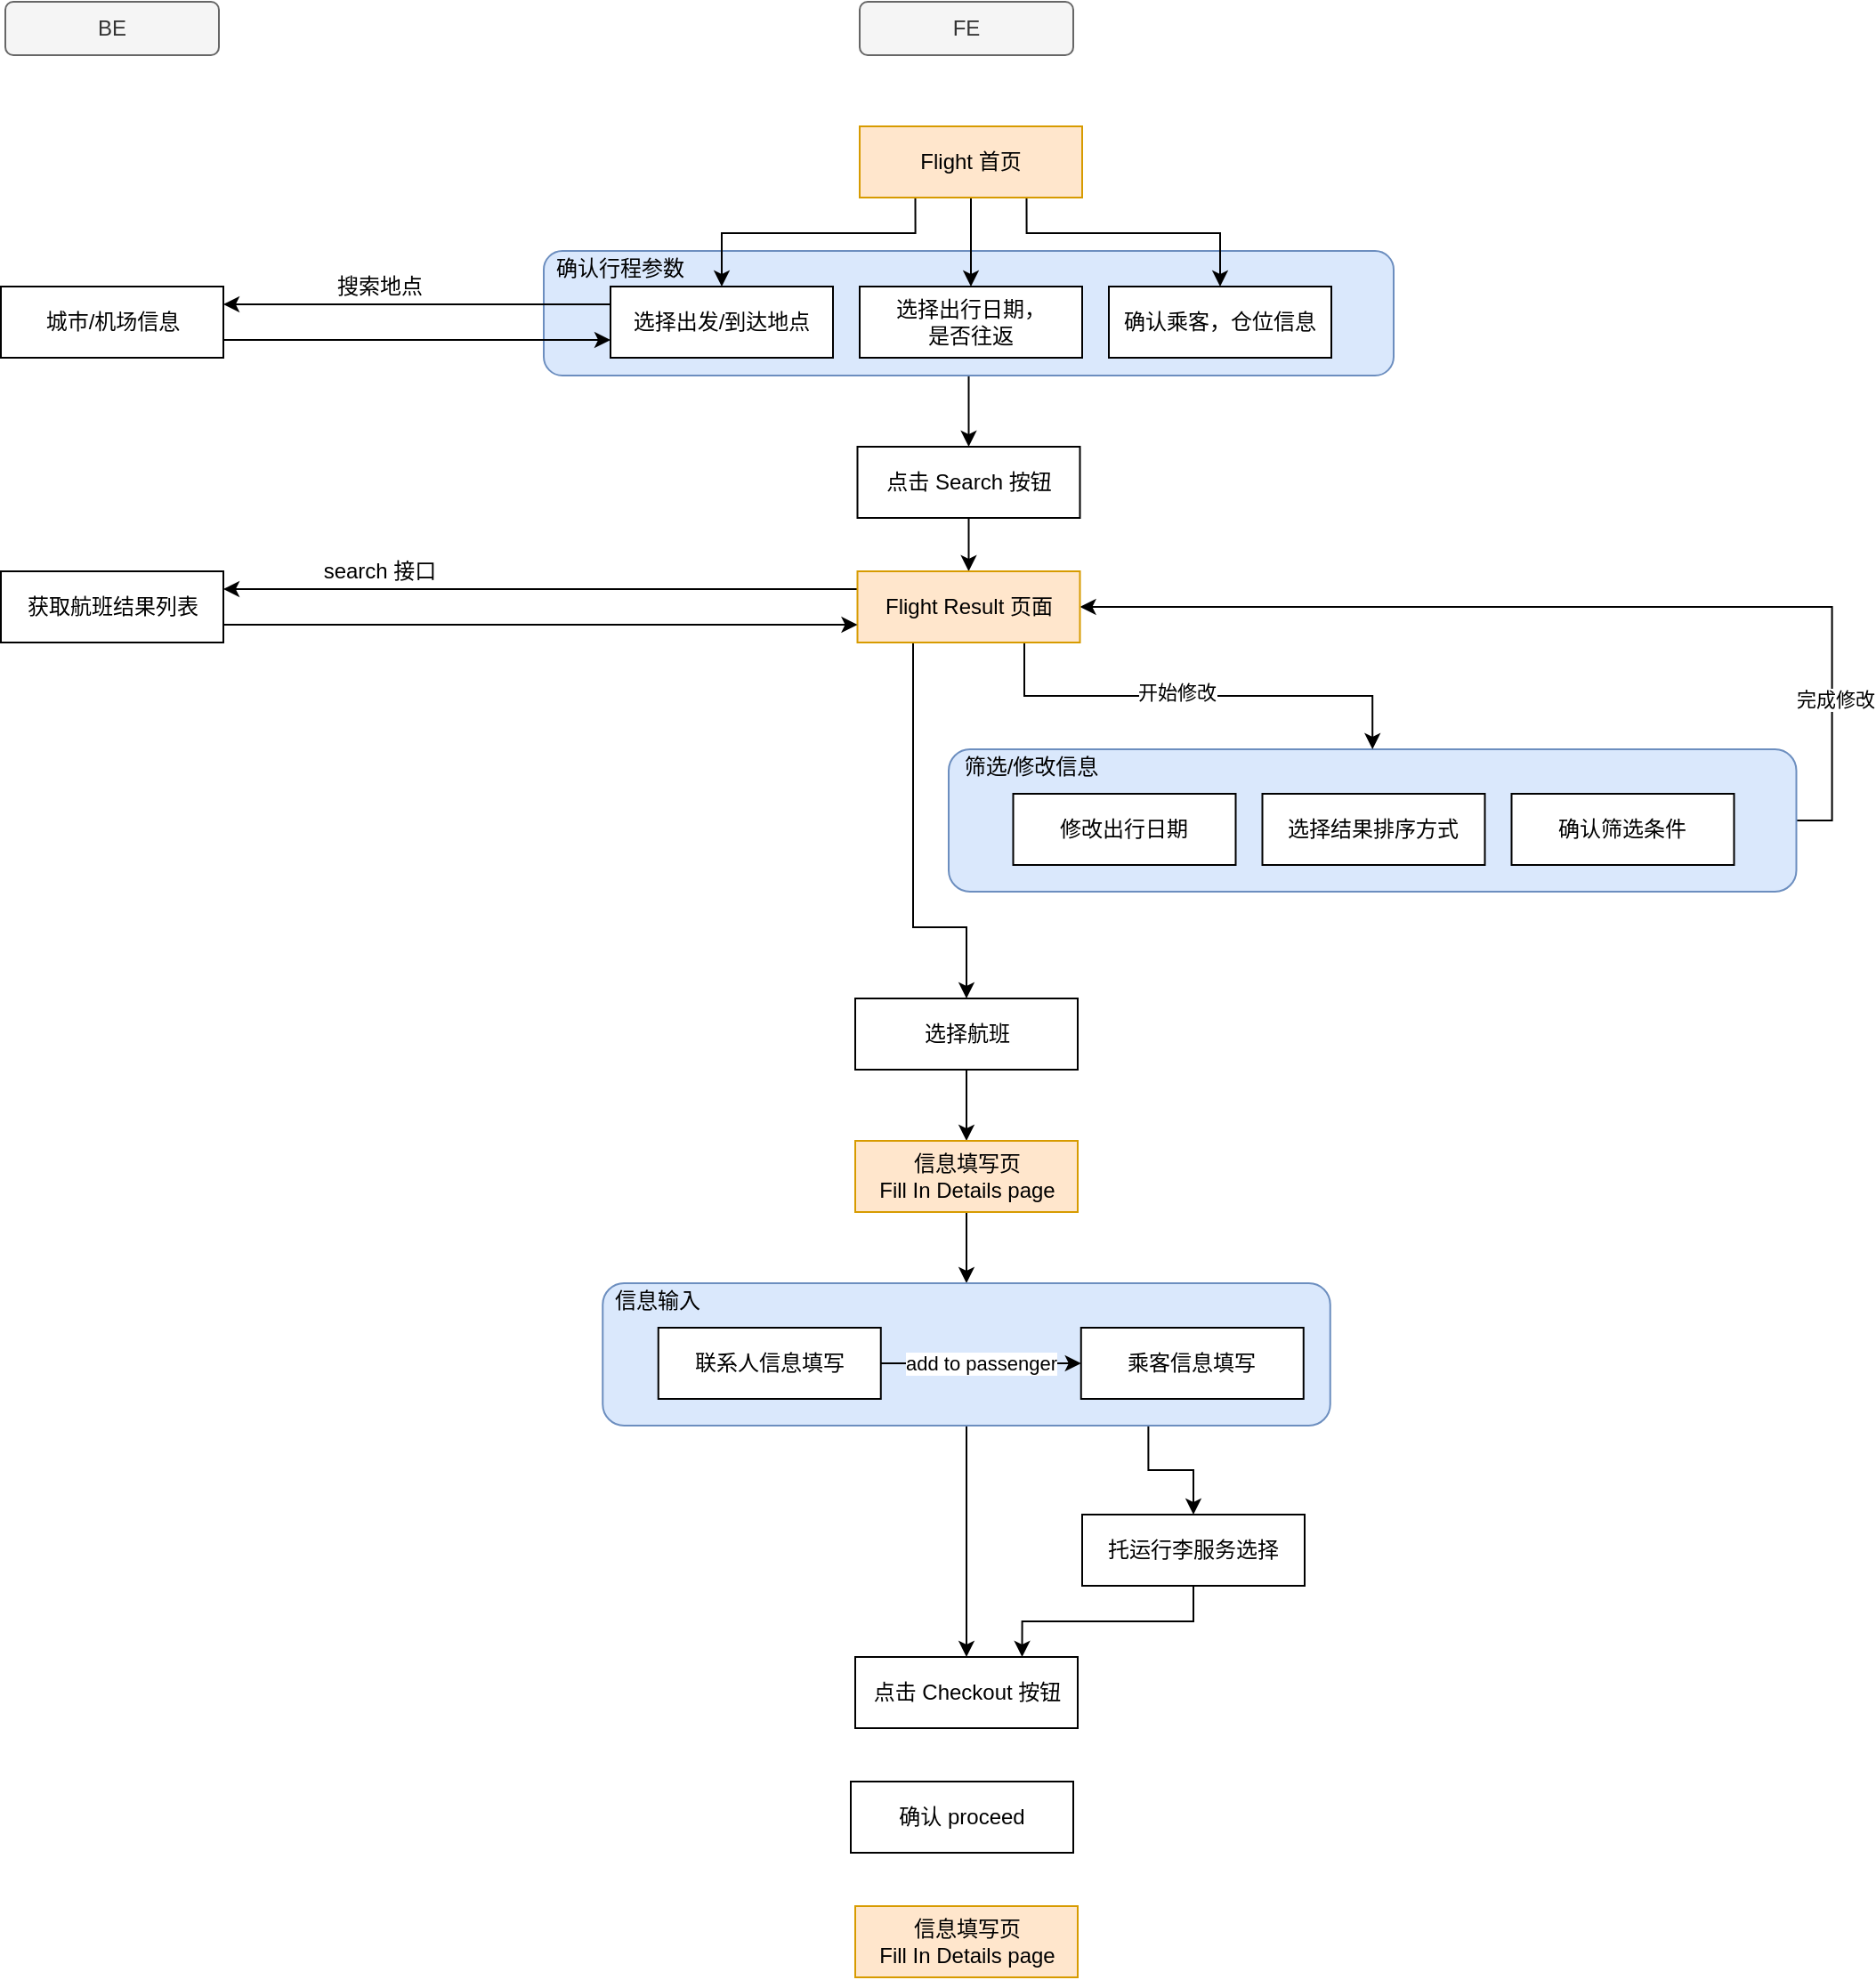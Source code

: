 <mxfile version="14.6.13" type="github" pages="2">
  <diagram id="NdDg-pIEJNMxbpomTVMd" name="main process">
    <mxGraphModel dx="1366" dy="752" grid="1" gridSize="10" guides="1" tooltips="1" connect="1" arrows="1" fold="1" page="1" pageScale="1" pageWidth="1100" pageHeight="850" math="0" shadow="0">
      <root>
        <mxCell id="0" />
        <mxCell id="1" parent="0" />
        <mxCell id="epy-HNv6PY6IYM6R7f2u-43" style="edgeStyle=orthogonalEdgeStyle;rounded=0;orthogonalLoop=1;jettySize=auto;html=1;exitX=1;exitY=0.5;exitDx=0;exitDy=0;entryX=1;entryY=0.5;entryDx=0;entryDy=0;" edge="1" parent="1" source="epy-HNv6PY6IYM6R7f2u-40" target="epy-HNv6PY6IYM6R7f2u-12">
          <mxGeometry relative="1" as="geometry" />
        </mxCell>
        <mxCell id="epy-HNv6PY6IYM6R7f2u-46" value="完成修改" style="edgeLabel;html=1;align=center;verticalAlign=middle;resizable=0;points=[];" vertex="1" connectable="0" parent="epy-HNv6PY6IYM6R7f2u-43">
          <mxGeometry x="-0.686" y="-1" relative="1" as="geometry">
            <mxPoint as="offset" />
          </mxGeometry>
        </mxCell>
        <mxCell id="epy-HNv6PY6IYM6R7f2u-40" value="" style="rounded=1;whiteSpace=wrap;html=1;fillColor=#dae8fc;strokeColor=#6c8ebf;align=center;" vertex="1" parent="1">
          <mxGeometry x="630" y="430" width="476.25" height="80" as="geometry" />
        </mxCell>
        <mxCell id="epy-HNv6PY6IYM6R7f2u-28" style="edgeStyle=orthogonalEdgeStyle;rounded=0;orthogonalLoop=1;jettySize=auto;html=1;exitX=0.5;exitY=1;exitDx=0;exitDy=0;entryX=0.5;entryY=0;entryDx=0;entryDy=0;" edge="1" parent="1" source="epy-HNv6PY6IYM6R7f2u-26" target="epy-HNv6PY6IYM6R7f2u-5">
          <mxGeometry relative="1" as="geometry" />
        </mxCell>
        <mxCell id="epy-HNv6PY6IYM6R7f2u-26" value="" style="rounded=1;whiteSpace=wrap;html=1;fillColor=#dae8fc;strokeColor=#6c8ebf;align=center;" vertex="1" parent="1">
          <mxGeometry x="402.5" y="150" width="477.5" height="70" as="geometry" />
        </mxCell>
        <mxCell id="epy-HNv6PY6IYM6R7f2u-23" style="edgeStyle=orthogonalEdgeStyle;rounded=0;orthogonalLoop=1;jettySize=auto;html=1;exitX=0.25;exitY=1;exitDx=0;exitDy=0;entryX=0.5;entryY=0;entryDx=0;entryDy=0;" edge="1" parent="1" source="epy-HNv6PY6IYM6R7f2u-2" target="epy-HNv6PY6IYM6R7f2u-20">
          <mxGeometry relative="1" as="geometry">
            <Array as="points">
              <mxPoint x="611" y="140" />
              <mxPoint x="502" y="140" />
            </Array>
          </mxGeometry>
        </mxCell>
        <mxCell id="epy-HNv6PY6IYM6R7f2u-24" style="edgeStyle=orthogonalEdgeStyle;rounded=0;orthogonalLoop=1;jettySize=auto;html=1;exitX=0.5;exitY=1;exitDx=0;exitDy=0;entryX=0.5;entryY=0;entryDx=0;entryDy=0;" edge="1" parent="1" source="epy-HNv6PY6IYM6R7f2u-2" target="epy-HNv6PY6IYM6R7f2u-21">
          <mxGeometry relative="1" as="geometry" />
        </mxCell>
        <mxCell id="epy-HNv6PY6IYM6R7f2u-25" style="edgeStyle=orthogonalEdgeStyle;rounded=0;orthogonalLoop=1;jettySize=auto;html=1;exitX=0.75;exitY=1;exitDx=0;exitDy=0;entryX=0.5;entryY=0;entryDx=0;entryDy=0;" edge="1" parent="1" source="epy-HNv6PY6IYM6R7f2u-2" target="epy-HNv6PY6IYM6R7f2u-22">
          <mxGeometry relative="1" as="geometry">
            <Array as="points">
              <mxPoint x="674" y="140" />
              <mxPoint x="782" y="140" />
            </Array>
          </mxGeometry>
        </mxCell>
        <mxCell id="epy-HNv6PY6IYM6R7f2u-2" value="Flight 首页" style="rounded=0;whiteSpace=wrap;html=1;fillColor=#ffe6cc;strokeColor=#d79b00;" vertex="1" parent="1">
          <mxGeometry x="580.0" y="80" width="125" height="40" as="geometry" />
        </mxCell>
        <mxCell id="epy-HNv6PY6IYM6R7f2u-13" style="edgeStyle=orthogonalEdgeStyle;rounded=0;orthogonalLoop=1;jettySize=auto;html=1;exitX=0.5;exitY=1;exitDx=0;exitDy=0;entryX=0.5;entryY=0;entryDx=0;entryDy=0;" edge="1" parent="1" source="epy-HNv6PY6IYM6R7f2u-5" target="epy-HNv6PY6IYM6R7f2u-12">
          <mxGeometry relative="1" as="geometry" />
        </mxCell>
        <mxCell id="epy-HNv6PY6IYM6R7f2u-5" value="点击 Search 按钮" style="rounded=0;whiteSpace=wrap;html=1;" vertex="1" parent="1">
          <mxGeometry x="578.75" y="260" width="125" height="40" as="geometry" />
        </mxCell>
        <mxCell id="epy-HNv6PY6IYM6R7f2u-37" style="edgeStyle=orthogonalEdgeStyle;rounded=0;orthogonalLoop=1;jettySize=auto;html=1;exitX=0;exitY=0.25;exitDx=0;exitDy=0;entryX=1;entryY=0.25;entryDx=0;entryDy=0;" edge="1" parent="1" source="epy-HNv6PY6IYM6R7f2u-12" target="epy-HNv6PY6IYM6R7f2u-36">
          <mxGeometry relative="1" as="geometry" />
        </mxCell>
        <mxCell id="epy-HNv6PY6IYM6R7f2u-42" style="edgeStyle=orthogonalEdgeStyle;rounded=0;orthogonalLoop=1;jettySize=auto;html=1;exitX=0.75;exitY=1;exitDx=0;exitDy=0;entryX=0.5;entryY=0;entryDx=0;entryDy=0;" edge="1" parent="1" source="epy-HNv6PY6IYM6R7f2u-12" target="epy-HNv6PY6IYM6R7f2u-40">
          <mxGeometry relative="1" as="geometry" />
        </mxCell>
        <mxCell id="epy-HNv6PY6IYM6R7f2u-47" value="开始修改" style="edgeLabel;html=1;align=center;verticalAlign=middle;resizable=0;points=[];" vertex="1" connectable="0" parent="epy-HNv6PY6IYM6R7f2u-42">
          <mxGeometry x="-0.101" y="2" relative="1" as="geometry">
            <mxPoint as="offset" />
          </mxGeometry>
        </mxCell>
        <mxCell id="epy-HNv6PY6IYM6R7f2u-45" style="edgeStyle=orthogonalEdgeStyle;rounded=0;orthogonalLoop=1;jettySize=auto;html=1;exitX=0.25;exitY=1;exitDx=0;exitDy=0;entryX=0.5;entryY=0;entryDx=0;entryDy=0;" edge="1" parent="1" source="epy-HNv6PY6IYM6R7f2u-12" target="epy-HNv6PY6IYM6R7f2u-44">
          <mxGeometry relative="1" as="geometry">
            <Array as="points">
              <mxPoint x="610" y="530" />
              <mxPoint x="640" y="530" />
            </Array>
          </mxGeometry>
        </mxCell>
        <mxCell id="epy-HNv6PY6IYM6R7f2u-12" value="Flight Result 页面" style="rounded=0;whiteSpace=wrap;html=1;fillColor=#ffe6cc;strokeColor=#d79b00;" vertex="1" parent="1">
          <mxGeometry x="578.75" y="330" width="125" height="40" as="geometry" />
        </mxCell>
        <mxCell id="epy-HNv6PY6IYM6R7f2u-14" value="修改出行日期" style="rounded=0;whiteSpace=wrap;html=1;" vertex="1" parent="1">
          <mxGeometry x="666.25" y="455" width="125" height="40" as="geometry" />
        </mxCell>
        <mxCell id="epy-HNv6PY6IYM6R7f2u-15" value="选择结果排序方式" style="rounded=0;whiteSpace=wrap;html=1;" vertex="1" parent="1">
          <mxGeometry x="806.25" y="455" width="125" height="40" as="geometry" />
        </mxCell>
        <mxCell id="epy-HNv6PY6IYM6R7f2u-16" value="确认筛选条件" style="rounded=0;whiteSpace=wrap;html=1;" vertex="1" parent="1">
          <mxGeometry x="946.25" y="455" width="125" height="40" as="geometry" />
        </mxCell>
        <mxCell id="epy-HNv6PY6IYM6R7f2u-30" style="edgeStyle=orthogonalEdgeStyle;rounded=0;orthogonalLoop=1;jettySize=auto;html=1;exitX=0;exitY=0.25;exitDx=0;exitDy=0;entryX=1;entryY=0.25;entryDx=0;entryDy=0;" edge="1" parent="1" source="epy-HNv6PY6IYM6R7f2u-20" target="epy-HNv6PY6IYM6R7f2u-29">
          <mxGeometry relative="1" as="geometry" />
        </mxCell>
        <mxCell id="epy-HNv6PY6IYM6R7f2u-20" value="选择出发/到达地点" style="rounded=0;whiteSpace=wrap;html=1;" vertex="1" parent="1">
          <mxGeometry x="440.0" y="170" width="125" height="40" as="geometry" />
        </mxCell>
        <mxCell id="epy-HNv6PY6IYM6R7f2u-21" value="选择出行日期，&lt;br&gt;是否往返" style="rounded=0;whiteSpace=wrap;html=1;" vertex="1" parent="1">
          <mxGeometry x="580.0" y="170" width="125" height="40" as="geometry" />
        </mxCell>
        <mxCell id="epy-HNv6PY6IYM6R7f2u-22" value="确认乘客，仓位信息" style="rounded=0;whiteSpace=wrap;html=1;" vertex="1" parent="1">
          <mxGeometry x="720.0" y="170" width="125" height="40" as="geometry" />
        </mxCell>
        <mxCell id="epy-HNv6PY6IYM6R7f2u-27" value="确认行程参数" style="text;html=1;align=center;verticalAlign=middle;resizable=0;points=[];autosize=1;strokeColor=none;" vertex="1" parent="1">
          <mxGeometry x="400" y="150" width="90" height="20" as="geometry" />
        </mxCell>
        <mxCell id="epy-HNv6PY6IYM6R7f2u-31" style="edgeStyle=orthogonalEdgeStyle;rounded=0;orthogonalLoop=1;jettySize=auto;html=1;exitX=1;exitY=0.75;exitDx=0;exitDy=0;entryX=0;entryY=0.75;entryDx=0;entryDy=0;" edge="1" parent="1" source="epy-HNv6PY6IYM6R7f2u-29" target="epy-HNv6PY6IYM6R7f2u-20">
          <mxGeometry relative="1" as="geometry" />
        </mxCell>
        <mxCell id="epy-HNv6PY6IYM6R7f2u-29" value="城市/机场信息" style="rounded=0;whiteSpace=wrap;html=1;" vertex="1" parent="1">
          <mxGeometry x="97.5" y="170" width="125" height="40" as="geometry" />
        </mxCell>
        <mxCell id="epy-HNv6PY6IYM6R7f2u-32" value="搜索地点" style="text;html=1;align=center;verticalAlign=middle;resizable=0;points=[];autosize=1;strokeColor=none;" vertex="1" parent="1">
          <mxGeometry x="280" y="160" width="60" height="20" as="geometry" />
        </mxCell>
        <mxCell id="epy-HNv6PY6IYM6R7f2u-33" value="BE" style="rounded=1;whiteSpace=wrap;html=1;fillColor=#f5f5f5;strokeColor=#666666;fontColor=#333333;" vertex="1" parent="1">
          <mxGeometry x="100" y="10" width="120" height="30" as="geometry" />
        </mxCell>
        <mxCell id="epy-HNv6PY6IYM6R7f2u-34" value="FE" style="rounded=1;whiteSpace=wrap;html=1;fillColor=#f5f5f5;strokeColor=#666666;fontColor=#333333;" vertex="1" parent="1">
          <mxGeometry x="580" y="10" width="120" height="30" as="geometry" />
        </mxCell>
        <mxCell id="epy-HNv6PY6IYM6R7f2u-38" style="edgeStyle=orthogonalEdgeStyle;rounded=0;orthogonalLoop=1;jettySize=auto;html=1;exitX=1;exitY=0.75;exitDx=0;exitDy=0;entryX=0;entryY=0.75;entryDx=0;entryDy=0;" edge="1" parent="1" source="epy-HNv6PY6IYM6R7f2u-36" target="epy-HNv6PY6IYM6R7f2u-12">
          <mxGeometry relative="1" as="geometry" />
        </mxCell>
        <mxCell id="epy-HNv6PY6IYM6R7f2u-36" value="获取航班结果列表" style="rounded=0;whiteSpace=wrap;html=1;" vertex="1" parent="1">
          <mxGeometry x="97.5" y="330" width="125" height="40" as="geometry" />
        </mxCell>
        <mxCell id="epy-HNv6PY6IYM6R7f2u-39" value="search 接口" style="text;html=1;align=center;verticalAlign=middle;resizable=0;points=[];autosize=1;strokeColor=none;" vertex="1" parent="1">
          <mxGeometry x="270" y="320" width="80" height="20" as="geometry" />
        </mxCell>
        <mxCell id="epy-HNv6PY6IYM6R7f2u-41" value="筛选/修改信息" style="text;html=1;align=center;verticalAlign=middle;resizable=0;points=[];autosize=1;strokeColor=none;" vertex="1" parent="1">
          <mxGeometry x="631.25" y="430" width="90" height="20" as="geometry" />
        </mxCell>
        <mxCell id="epy-HNv6PY6IYM6R7f2u-49" style="edgeStyle=orthogonalEdgeStyle;rounded=0;orthogonalLoop=1;jettySize=auto;html=1;exitX=0.5;exitY=1;exitDx=0;exitDy=0;entryX=0.5;entryY=0;entryDx=0;entryDy=0;" edge="1" parent="1" source="epy-HNv6PY6IYM6R7f2u-44" target="epy-HNv6PY6IYM6R7f2u-48">
          <mxGeometry relative="1" as="geometry" />
        </mxCell>
        <mxCell id="epy-HNv6PY6IYM6R7f2u-44" value="选择航班" style="rounded=0;whiteSpace=wrap;html=1;" vertex="1" parent="1">
          <mxGeometry x="577.5" y="570" width="125" height="40" as="geometry" />
        </mxCell>
        <mxCell id="epy-HNv6PY6IYM6R7f2u-58" style="edgeStyle=orthogonalEdgeStyle;rounded=0;orthogonalLoop=1;jettySize=auto;html=1;exitX=0.5;exitY=1;exitDx=0;exitDy=0;entryX=0.5;entryY=0;entryDx=0;entryDy=0;" edge="1" parent="1" source="epy-HNv6PY6IYM6R7f2u-48" target="epy-HNv6PY6IYM6R7f2u-53">
          <mxGeometry relative="1" as="geometry" />
        </mxCell>
        <mxCell id="epy-HNv6PY6IYM6R7f2u-48" value="信息填写页&lt;br&gt;Fill In Details page" style="rounded=0;whiteSpace=wrap;html=1;fillColor=#ffe6cc;strokeColor=#d79b00;" vertex="1" parent="1">
          <mxGeometry x="577.5" y="650" width="125" height="40" as="geometry" />
        </mxCell>
        <mxCell id="epy-HNv6PY6IYM6R7f2u-64" style="edgeStyle=orthogonalEdgeStyle;rounded=0;orthogonalLoop=1;jettySize=auto;html=1;exitX=0.5;exitY=1;exitDx=0;exitDy=0;entryX=0.75;entryY=0;entryDx=0;entryDy=0;" edge="1" parent="1" source="epy-HNv6PY6IYM6R7f2u-52" target="epy-HNv6PY6IYM6R7f2u-62">
          <mxGeometry relative="1" as="geometry" />
        </mxCell>
        <mxCell id="epy-HNv6PY6IYM6R7f2u-52" value="托运行李服务选择" style="rounded=0;whiteSpace=wrap;html=1;" vertex="1" parent="1">
          <mxGeometry x="705.0" y="860" width="125" height="40" as="geometry" />
        </mxCell>
        <mxCell id="epy-HNv6PY6IYM6R7f2u-59" style="edgeStyle=orthogonalEdgeStyle;rounded=0;orthogonalLoop=1;jettySize=auto;html=1;exitX=0.75;exitY=1;exitDx=0;exitDy=0;entryX=0.5;entryY=0;entryDx=0;entryDy=0;" edge="1" parent="1" source="epy-HNv6PY6IYM6R7f2u-53" target="epy-HNv6PY6IYM6R7f2u-52">
          <mxGeometry relative="1" as="geometry" />
        </mxCell>
        <mxCell id="epy-HNv6PY6IYM6R7f2u-63" style="edgeStyle=orthogonalEdgeStyle;rounded=0;orthogonalLoop=1;jettySize=auto;html=1;exitX=0.5;exitY=1;exitDx=0;exitDy=0;entryX=0.5;entryY=0;entryDx=0;entryDy=0;" edge="1" parent="1" source="epy-HNv6PY6IYM6R7f2u-53" target="epy-HNv6PY6IYM6R7f2u-62">
          <mxGeometry relative="1" as="geometry" />
        </mxCell>
        <mxCell id="epy-HNv6PY6IYM6R7f2u-53" value="" style="rounded=1;whiteSpace=wrap;html=1;fillColor=#dae8fc;strokeColor=#6c8ebf;align=center;" vertex="1" parent="1">
          <mxGeometry x="435.63" y="730" width="408.75" height="80" as="geometry" />
        </mxCell>
        <mxCell id="epy-HNv6PY6IYM6R7f2u-61" value="add to passenger" style="edgeStyle=orthogonalEdgeStyle;rounded=0;orthogonalLoop=1;jettySize=auto;html=1;exitX=1;exitY=0.5;exitDx=0;exitDy=0;entryX=0;entryY=0.5;entryDx=0;entryDy=0;" edge="1" parent="1" source="epy-HNv6PY6IYM6R7f2u-54" target="epy-HNv6PY6IYM6R7f2u-55">
          <mxGeometry relative="1" as="geometry" />
        </mxCell>
        <mxCell id="epy-HNv6PY6IYM6R7f2u-54" value="联系人信息填写" style="rounded=0;whiteSpace=wrap;html=1;" vertex="1" parent="1">
          <mxGeometry x="466.88" y="755" width="125" height="40" as="geometry" />
        </mxCell>
        <mxCell id="epy-HNv6PY6IYM6R7f2u-55" value="乘客信息填写" style="rounded=0;whiteSpace=wrap;html=1;" vertex="1" parent="1">
          <mxGeometry x="704.38" y="755" width="125" height="40" as="geometry" />
        </mxCell>
        <mxCell id="epy-HNv6PY6IYM6R7f2u-57" value="信息输入" style="text;html=1;align=center;verticalAlign=middle;resizable=0;points=[];autosize=1;strokeColor=none;" vertex="1" parent="1">
          <mxGeometry x="435.63" y="730" width="60" height="20" as="geometry" />
        </mxCell>
        <mxCell id="epy-HNv6PY6IYM6R7f2u-62" value="点击 Checkout 按钮" style="rounded=0;whiteSpace=wrap;html=1;" vertex="1" parent="1">
          <mxGeometry x="577.5" y="940" width="125" height="40" as="geometry" />
        </mxCell>
        <mxCell id="epy-HNv6PY6IYM6R7f2u-65" value="信息填写页&lt;br&gt;Fill In Details page" style="rounded=0;whiteSpace=wrap;html=1;fillColor=#ffe6cc;strokeColor=#d79b00;" vertex="1" parent="1">
          <mxGeometry x="577.5" y="1080" width="125" height="40" as="geometry" />
        </mxCell>
        <mxCell id="epy-HNv6PY6IYM6R7f2u-66" value="确认 proceed" style="rounded=0;whiteSpace=wrap;html=1;" vertex="1" parent="1">
          <mxGeometry x="575.0" y="1010" width="125" height="40" as="geometry" />
        </mxCell>
      </root>
    </mxGraphModel>
  </diagram>
  <diagram id="TQIVKq9zLP33Q_zMxRzy" name="landing page">
    <mxGraphModel dx="1639" dy="902" grid="1" gridSize="10" guides="1" tooltips="1" connect="1" arrows="1" fold="1" page="1" pageScale="1" pageWidth="1100" pageHeight="850" math="0" shadow="0">
      <root>
        <mxCell id="IwQC_JiHCditmtuwtc2c-0" />
        <mxCell id="IwQC_JiHCditmtuwtc2c-1" parent="IwQC_JiHCditmtuwtc2c-0" />
      </root>
    </mxGraphModel>
  </diagram>
</mxfile>
